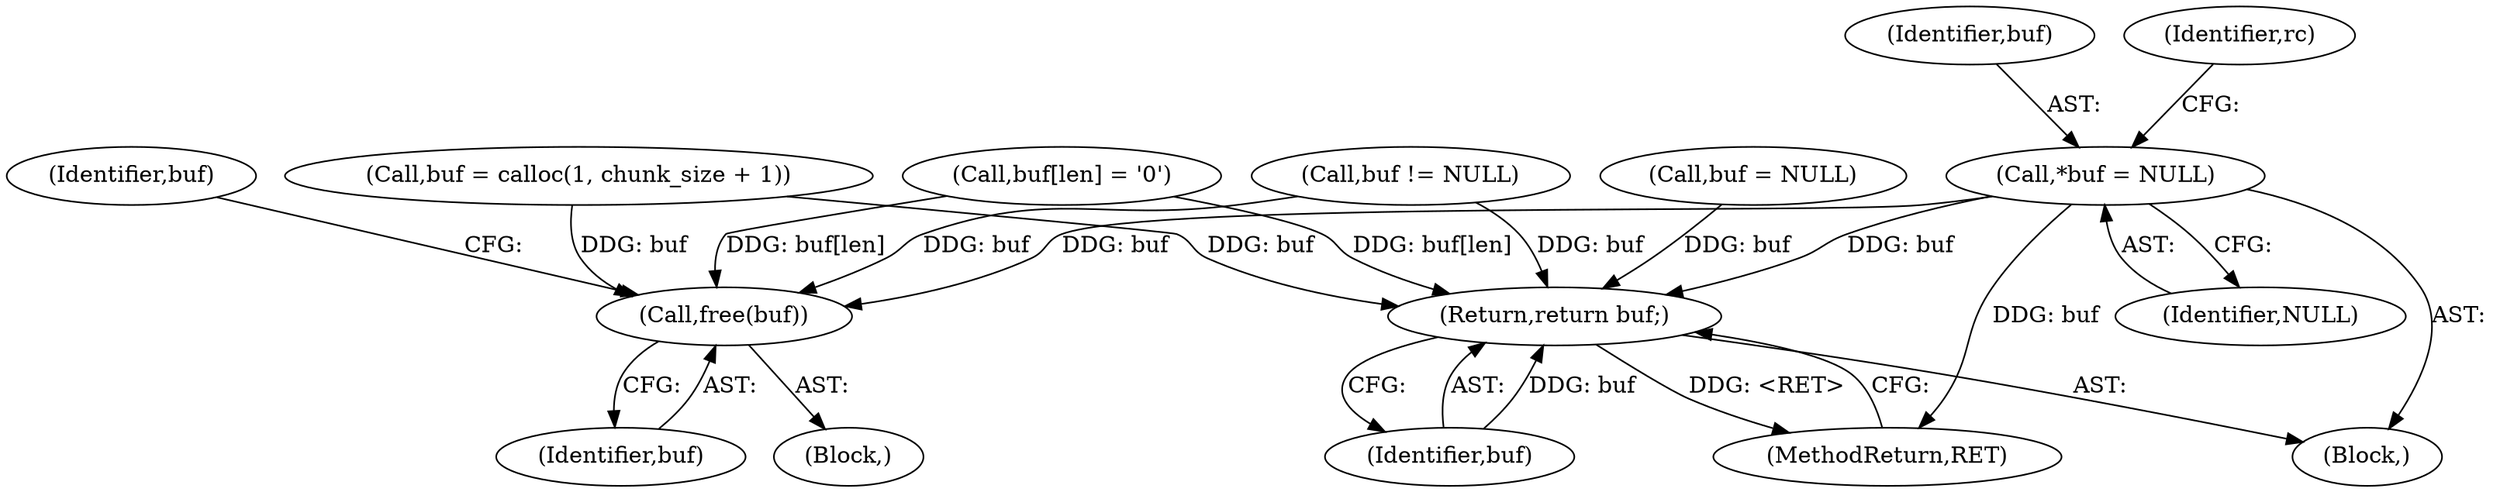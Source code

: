digraph "0_pacemaker_564f7cc2a51dcd2f28ab12a13394f31be5aa3c93_13@pointer" {
"1000110" [label="(Call,*buf = NULL)"];
"1000295" [label="(Call,free(buf))"];
"1000300" [label="(Return,return buf;)"];
"1000110" [label="(Call,*buf = NULL)"];
"1000149" [label="(Call,buf = calloc(1, chunk_size + 1))"];
"1000222" [label="(Call,buf[len] = '\0')"];
"1000298" [label="(Identifier,buf)"];
"1000112" [label="(Identifier,NULL)"];
"1000302" [label="(MethodReturn,RET)"];
"1000300" [label="(Return,return buf;)"];
"1000194" [label="(Call,buf != NULL)"];
"1000301" [label="(Identifier,buf)"];
"1000297" [label="(Call,buf = NULL)"];
"1000294" [label="(Block,)"];
"1000108" [label="(Block,)"];
"1000111" [label="(Identifier,buf)"];
"1000296" [label="(Identifier,buf)"];
"1000295" [label="(Call,free(buf))"];
"1000115" [label="(Identifier,rc)"];
"1000110" -> "1000108"  [label="AST: "];
"1000110" -> "1000112"  [label="CFG: "];
"1000111" -> "1000110"  [label="AST: "];
"1000112" -> "1000110"  [label="AST: "];
"1000115" -> "1000110"  [label="CFG: "];
"1000110" -> "1000302"  [label="DDG: buf"];
"1000110" -> "1000295"  [label="DDG: buf"];
"1000110" -> "1000300"  [label="DDG: buf"];
"1000295" -> "1000294"  [label="AST: "];
"1000295" -> "1000296"  [label="CFG: "];
"1000296" -> "1000295"  [label="AST: "];
"1000298" -> "1000295"  [label="CFG: "];
"1000222" -> "1000295"  [label="DDG: buf[len]"];
"1000149" -> "1000295"  [label="DDG: buf"];
"1000194" -> "1000295"  [label="DDG: buf"];
"1000300" -> "1000108"  [label="AST: "];
"1000300" -> "1000301"  [label="CFG: "];
"1000301" -> "1000300"  [label="AST: "];
"1000302" -> "1000300"  [label="CFG: "];
"1000300" -> "1000302"  [label="DDG: <RET>"];
"1000301" -> "1000300"  [label="DDG: buf"];
"1000297" -> "1000300"  [label="DDG: buf"];
"1000222" -> "1000300"  [label="DDG: buf[len]"];
"1000149" -> "1000300"  [label="DDG: buf"];
"1000194" -> "1000300"  [label="DDG: buf"];
}
